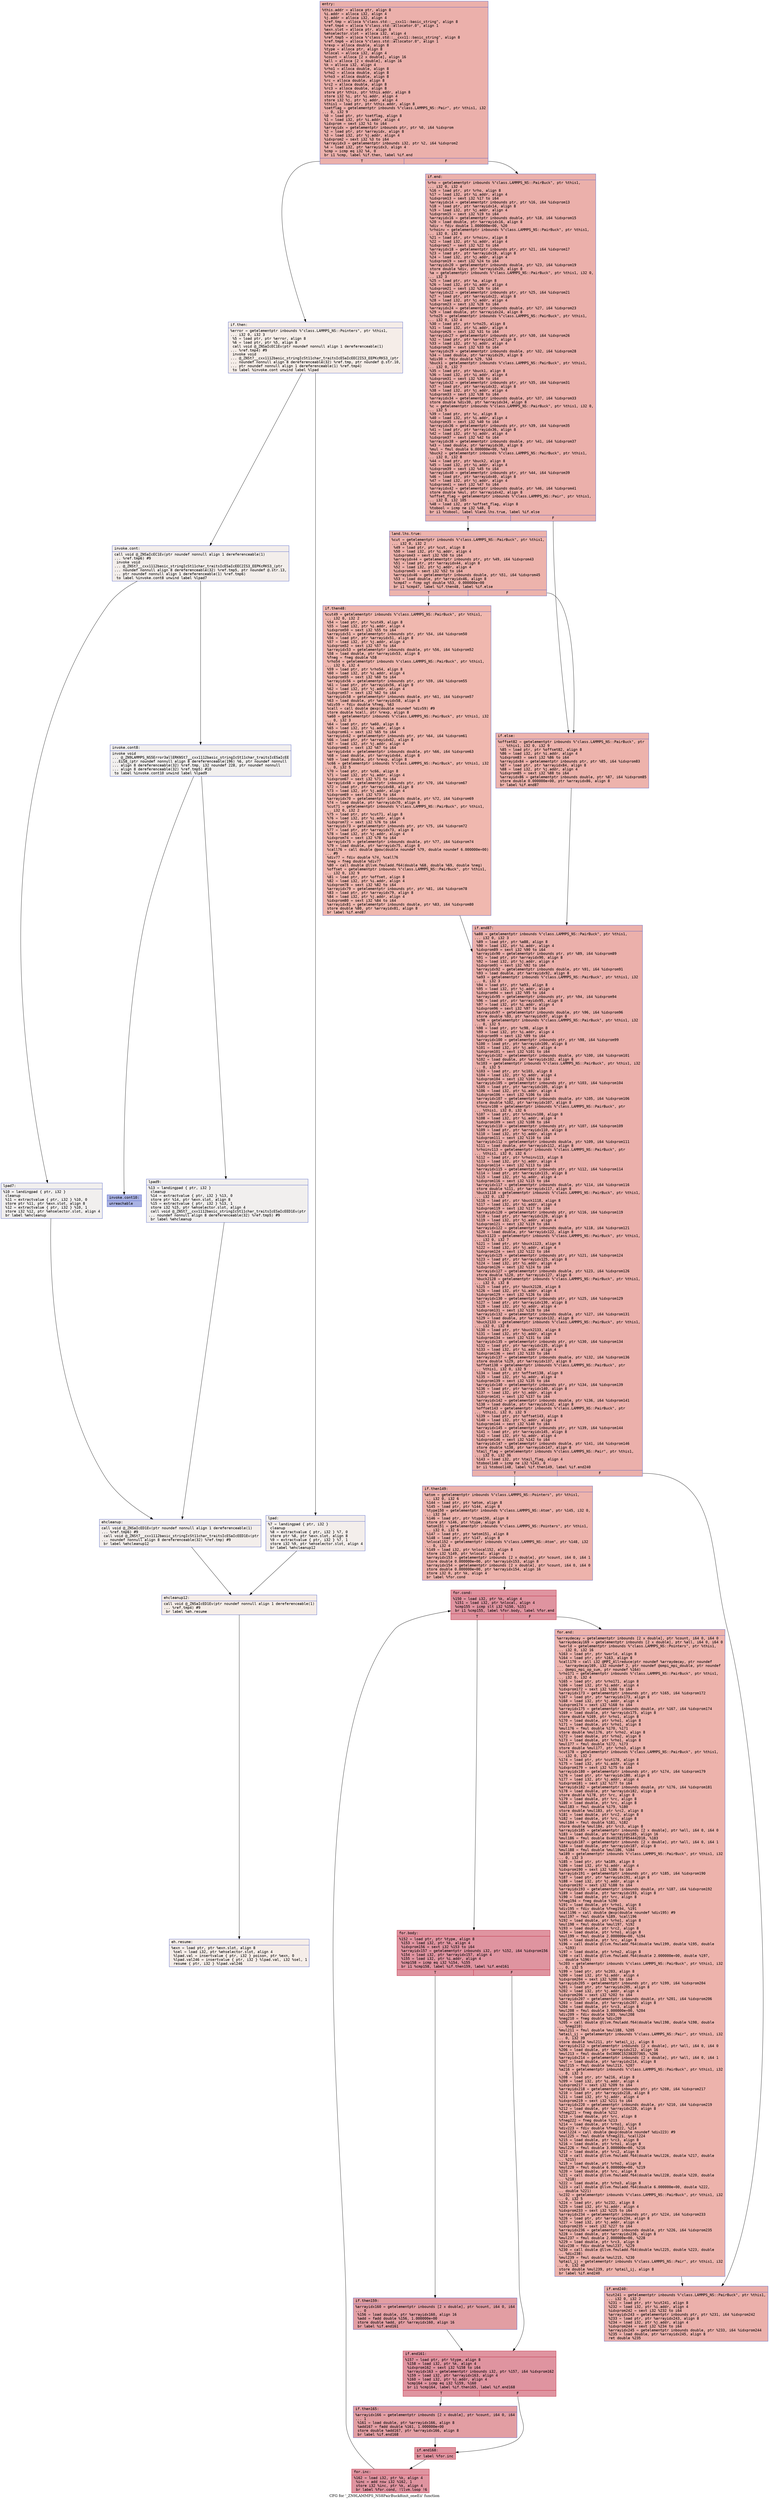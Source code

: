 digraph "CFG for '_ZN9LAMMPS_NS8PairBuck8init_oneEii' function" {
	label="CFG for '_ZN9LAMMPS_NS8PairBuck8init_oneEii' function";

	Node0x5564f360f2b0 [shape=record,color="#3d50c3ff", style=filled, fillcolor="#d24b4070" fontname="Courier",label="{entry:\l|  %this.addr = alloca ptr, align 8\l  %i.addr = alloca i32, align 4\l  %j.addr = alloca i32, align 4\l  %ref.tmp = alloca %\"class.std::__cxx11::basic_string\", align 8\l  %ref.tmp4 = alloca %\"class.std::allocator.0\", align 1\l  %exn.slot = alloca ptr, align 8\l  %ehselector.slot = alloca i32, align 4\l  %ref.tmp5 = alloca %\"class.std::__cxx11::basic_string\", align 8\l  %ref.tmp6 = alloca %\"class.std::allocator.0\", align 1\l  %rexp = alloca double, align 8\l  %type = alloca ptr, align 8\l  %nlocal = alloca i32, align 4\l  %count = alloca [2 x double], align 16\l  %all = alloca [2 x double], align 16\l  %k = alloca i32, align 4\l  %rho1 = alloca double, align 8\l  %rho2 = alloca double, align 8\l  %rho3 = alloca double, align 8\l  %rc = alloca double, align 8\l  %rc2 = alloca double, align 8\l  %rc3 = alloca double, align 8\l  store ptr %this, ptr %this.addr, align 8\l  store i32 %i, ptr %i.addr, align 4\l  store i32 %j, ptr %j.addr, align 4\l  %this1 = load ptr, ptr %this.addr, align 8\l  %setflag = getelementptr inbounds %\"class.LAMMPS_NS::Pair\", ptr %this1, i32\l... 0, i32 9\l  %0 = load ptr, ptr %setflag, align 8\l  %1 = load i32, ptr %i.addr, align 4\l  %idxprom = sext i32 %1 to i64\l  %arrayidx = getelementptr inbounds ptr, ptr %0, i64 %idxprom\l  %2 = load ptr, ptr %arrayidx, align 8\l  %3 = load i32, ptr %j.addr, align 4\l  %idxprom2 = sext i32 %3 to i64\l  %arrayidx3 = getelementptr inbounds i32, ptr %2, i64 %idxprom2\l  %4 = load i32, ptr %arrayidx3, align 4\l  %cmp = icmp eq i32 %4, 0\l  br i1 %cmp, label %if.then, label %if.end\l|{<s0>T|<s1>F}}"];
	Node0x5564f360f2b0:s0 -> Node0x5564f35ea040[tooltip="entry -> if.then\nProbability 0.00%" ];
	Node0x5564f360f2b0:s1 -> Node0x5564f35ea0b0[tooltip="entry -> if.end\nProbability 100.00%" ];
	Node0x5564f35ea040 [shape=record,color="#3d50c3ff", style=filled, fillcolor="#e8d6cc70" fontname="Courier",label="{if.then:\l|  %error = getelementptr inbounds %\"class.LAMMPS_NS::Pointers\", ptr %this1,\l... i32 0, i32 3\l  %5 = load ptr, ptr %error, align 8\l  %6 = load ptr, ptr %5, align 8\l  call void @_ZNSaIcEC1Ev(ptr noundef nonnull align 1 dereferenceable(1)\l... %ref.tmp4) #9\l  invoke void\l... @_ZNSt7__cxx1112basic_stringIcSt11char_traitsIcESaIcEEC2IS3_EEPKcRKS3_(ptr\l... noundef nonnull align 8 dereferenceable(32) %ref.tmp, ptr noundef @.str.10,\l... ptr noundef nonnull align 1 dereferenceable(1) %ref.tmp4)\l          to label %invoke.cont unwind label %lpad\l}"];
	Node0x5564f35ea040 -> Node0x5564f35ea530[tooltip="if.then -> invoke.cont\nProbability 50.00%" ];
	Node0x5564f35ea040 -> Node0x5564f35ea5b0[tooltip="if.then -> lpad\nProbability 50.00%" ];
	Node0x5564f35ea530 [shape=record,color="#3d50c3ff", style=filled, fillcolor="#e5d8d170" fontname="Courier",label="{invoke.cont:\l|  call void @_ZNSaIcEC1Ev(ptr noundef nonnull align 1 dereferenceable(1)\l... %ref.tmp6) #9\l  invoke void\l... @_ZNSt7__cxx1112basic_stringIcSt11char_traitsIcESaIcEEC2IS3_EEPKcRKS3_(ptr\l... noundef nonnull align 8 dereferenceable(32) %ref.tmp5, ptr noundef @.str.13,\l... ptr noundef nonnull align 1 dereferenceable(1) %ref.tmp6)\l          to label %invoke.cont8 unwind label %lpad7\l}"];
	Node0x5564f35ea530 -> Node0x5564f35ea8d0[tooltip="invoke.cont -> invoke.cont8\nProbability 50.00%" ];
	Node0x5564f35ea530 -> Node0x5564f35ea920[tooltip="invoke.cont -> lpad7\nProbability 50.00%" ];
	Node0x5564f35ea8d0 [shape=record,color="#3d50c3ff", style=filled, fillcolor="#e0dbd870" fontname="Courier",label="{invoke.cont8:\l|  invoke void\l... @_ZN9LAMMPS_NS5Error3allERKNSt7__cxx1112basic_stringIcSt11char_traitsIcESaIcEE\l...EiS8_(ptr noundef nonnull align 8 dereferenceable(196) %6, ptr noundef nonnull\l... align 8 dereferenceable(32) %ref.tmp, i32 noundef 228, ptr noundef nonnull\l... align 8 dereferenceable(32) %ref.tmp5) #10\l          to label %invoke.cont10 unwind label %lpad9\l}"];
	Node0x5564f35ea8d0 -> Node0x5564f35ea880[tooltip="invoke.cont8 -> invoke.cont10\nProbability 0.00%" ];
	Node0x5564f35ea8d0 -> Node0x5564f35eab80[tooltip="invoke.cont8 -> lpad9\nProbability 100.00%" ];
	Node0x5564f35ea880 [shape=record,color="#3d50c3ff", style=filled, fillcolor="#3d50c370" fontname="Courier",label="{invoke.cont10:\l|  unreachable\l}"];
	Node0x5564f35ea5b0 [shape=record,color="#3d50c3ff", style=filled, fillcolor="#e5d8d170" fontname="Courier",label="{lpad:\l|  %7 = landingpad \{ ptr, i32 \}\l          cleanup\l  %8 = extractvalue \{ ptr, i32 \} %7, 0\l  store ptr %8, ptr %exn.slot, align 8\l  %9 = extractvalue \{ ptr, i32 \} %7, 1\l  store i32 %9, ptr %ehselector.slot, align 4\l  br label %ehcleanup12\l}"];
	Node0x5564f35ea5b0 -> Node0x5564f36188e0[tooltip="lpad -> ehcleanup12\nProbability 100.00%" ];
	Node0x5564f35ea920 [shape=record,color="#3d50c3ff", style=filled, fillcolor="#e0dbd870" fontname="Courier",label="{lpad7:\l|  %10 = landingpad \{ ptr, i32 \}\l          cleanup\l  %11 = extractvalue \{ ptr, i32 \} %10, 0\l  store ptr %11, ptr %exn.slot, align 8\l  %12 = extractvalue \{ ptr, i32 \} %10, 1\l  store i32 %12, ptr %ehselector.slot, align 4\l  br label %ehcleanup\l}"];
	Node0x5564f35ea920 -> Node0x5564f3618c30[tooltip="lpad7 -> ehcleanup\nProbability 100.00%" ];
	Node0x5564f35eab80 [shape=record,color="#3d50c3ff", style=filled, fillcolor="#e0dbd870" fontname="Courier",label="{lpad9:\l|  %13 = landingpad \{ ptr, i32 \}\l          cleanup\l  %14 = extractvalue \{ ptr, i32 \} %13, 0\l  store ptr %14, ptr %exn.slot, align 8\l  %15 = extractvalue \{ ptr, i32 \} %13, 1\l  store i32 %15, ptr %ehselector.slot, align 4\l  call void @_ZNSt7__cxx1112basic_stringIcSt11char_traitsIcESaIcEED1Ev(ptr\l... noundef nonnull align 8 dereferenceable(32) %ref.tmp5) #9\l  br label %ehcleanup\l}"];
	Node0x5564f35eab80 -> Node0x5564f3618c30[tooltip="lpad9 -> ehcleanup\nProbability 100.00%" ];
	Node0x5564f3618c30 [shape=record,color="#3d50c3ff", style=filled, fillcolor="#e5d8d170" fontname="Courier",label="{ehcleanup:\l|  call void @_ZNSaIcED1Ev(ptr noundef nonnull align 1 dereferenceable(1)\l... %ref.tmp6) #9\l  call void @_ZNSt7__cxx1112basic_stringIcSt11char_traitsIcESaIcEED1Ev(ptr\l... noundef nonnull align 8 dereferenceable(32) %ref.tmp) #9\l  br label %ehcleanup12\l}"];
	Node0x5564f3618c30 -> Node0x5564f36188e0[tooltip="ehcleanup -> ehcleanup12\nProbability 100.00%" ];
	Node0x5564f36188e0 [shape=record,color="#3d50c3ff", style=filled, fillcolor="#e8d6cc70" fontname="Courier",label="{ehcleanup12:\l|  call void @_ZNSaIcED1Ev(ptr noundef nonnull align 1 dereferenceable(1)\l... %ref.tmp4) #9\l  br label %eh.resume\l}"];
	Node0x5564f36188e0 -> Node0x5564f36194e0[tooltip="ehcleanup12 -> eh.resume\nProbability 100.00%" ];
	Node0x5564f35ea0b0 [shape=record,color="#3d50c3ff", style=filled, fillcolor="#d24b4070" fontname="Courier",label="{if.end:\l|  %rho = getelementptr inbounds %\"class.LAMMPS_NS::PairBuck\", ptr %this1,\l... i32 0, i32 4\l  %16 = load ptr, ptr %rho, align 8\l  %17 = load i32, ptr %i.addr, align 4\l  %idxprom13 = sext i32 %17 to i64\l  %arrayidx14 = getelementptr inbounds ptr, ptr %16, i64 %idxprom13\l  %18 = load ptr, ptr %arrayidx14, align 8\l  %19 = load i32, ptr %j.addr, align 4\l  %idxprom15 = sext i32 %19 to i64\l  %arrayidx16 = getelementptr inbounds double, ptr %18, i64 %idxprom15\l  %20 = load double, ptr %arrayidx16, align 8\l  %div = fdiv double 1.000000e+00, %20\l  %rhoinv = getelementptr inbounds %\"class.LAMMPS_NS::PairBuck\", ptr %this1,\l... i32 0, i32 6\l  %21 = load ptr, ptr %rhoinv, align 8\l  %22 = load i32, ptr %i.addr, align 4\l  %idxprom17 = sext i32 %22 to i64\l  %arrayidx18 = getelementptr inbounds ptr, ptr %21, i64 %idxprom17\l  %23 = load ptr, ptr %arrayidx18, align 8\l  %24 = load i32, ptr %j.addr, align 4\l  %idxprom19 = sext i32 %24 to i64\l  %arrayidx20 = getelementptr inbounds double, ptr %23, i64 %idxprom19\l  store double %div, ptr %arrayidx20, align 8\l  %a = getelementptr inbounds %\"class.LAMMPS_NS::PairBuck\", ptr %this1, i32 0,\l... i32 3\l  %25 = load ptr, ptr %a, align 8\l  %26 = load i32, ptr %i.addr, align 4\l  %idxprom21 = sext i32 %26 to i64\l  %arrayidx22 = getelementptr inbounds ptr, ptr %25, i64 %idxprom21\l  %27 = load ptr, ptr %arrayidx22, align 8\l  %28 = load i32, ptr %j.addr, align 4\l  %idxprom23 = sext i32 %28 to i64\l  %arrayidx24 = getelementptr inbounds double, ptr %27, i64 %idxprom23\l  %29 = load double, ptr %arrayidx24, align 8\l  %rho25 = getelementptr inbounds %\"class.LAMMPS_NS::PairBuck\", ptr %this1,\l... i32 0, i32 4\l  %30 = load ptr, ptr %rho25, align 8\l  %31 = load i32, ptr %i.addr, align 4\l  %idxprom26 = sext i32 %31 to i64\l  %arrayidx27 = getelementptr inbounds ptr, ptr %30, i64 %idxprom26\l  %32 = load ptr, ptr %arrayidx27, align 8\l  %33 = load i32, ptr %j.addr, align 4\l  %idxprom28 = sext i32 %33 to i64\l  %arrayidx29 = getelementptr inbounds double, ptr %32, i64 %idxprom28\l  %34 = load double, ptr %arrayidx29, align 8\l  %div30 = fdiv double %29, %34\l  %buck1 = getelementptr inbounds %\"class.LAMMPS_NS::PairBuck\", ptr %this1,\l... i32 0, i32 7\l  %35 = load ptr, ptr %buck1, align 8\l  %36 = load i32, ptr %i.addr, align 4\l  %idxprom31 = sext i32 %36 to i64\l  %arrayidx32 = getelementptr inbounds ptr, ptr %35, i64 %idxprom31\l  %37 = load ptr, ptr %arrayidx32, align 8\l  %38 = load i32, ptr %j.addr, align 4\l  %idxprom33 = sext i32 %38 to i64\l  %arrayidx34 = getelementptr inbounds double, ptr %37, i64 %idxprom33\l  store double %div30, ptr %arrayidx34, align 8\l  %c = getelementptr inbounds %\"class.LAMMPS_NS::PairBuck\", ptr %this1, i32 0,\l... i32 5\l  %39 = load ptr, ptr %c, align 8\l  %40 = load i32, ptr %i.addr, align 4\l  %idxprom35 = sext i32 %40 to i64\l  %arrayidx36 = getelementptr inbounds ptr, ptr %39, i64 %idxprom35\l  %41 = load ptr, ptr %arrayidx36, align 8\l  %42 = load i32, ptr %j.addr, align 4\l  %idxprom37 = sext i32 %42 to i64\l  %arrayidx38 = getelementptr inbounds double, ptr %41, i64 %idxprom37\l  %43 = load double, ptr %arrayidx38, align 8\l  %mul = fmul double 6.000000e+00, %43\l  %buck2 = getelementptr inbounds %\"class.LAMMPS_NS::PairBuck\", ptr %this1,\l... i32 0, i32 8\l  %44 = load ptr, ptr %buck2, align 8\l  %45 = load i32, ptr %i.addr, align 4\l  %idxprom39 = sext i32 %45 to i64\l  %arrayidx40 = getelementptr inbounds ptr, ptr %44, i64 %idxprom39\l  %46 = load ptr, ptr %arrayidx40, align 8\l  %47 = load i32, ptr %j.addr, align 4\l  %idxprom41 = sext i32 %47 to i64\l  %arrayidx42 = getelementptr inbounds double, ptr %46, i64 %idxprom41\l  store double %mul, ptr %arrayidx42, align 8\l  %offset_flag = getelementptr inbounds %\"class.LAMMPS_NS::Pair\", ptr %this1,\l... i32 0, i32 105\l  %48 = load i32, ptr %offset_flag, align 8\l  %tobool = icmp ne i32 %48, 0\l  br i1 %tobool, label %land.lhs.true, label %if.else\l|{<s0>T|<s1>F}}"];
	Node0x5564f35ea0b0:s0 -> Node0x5564f361d160[tooltip="if.end -> land.lhs.true\nProbability 62.50%" ];
	Node0x5564f35ea0b0:s1 -> Node0x5564f361d1e0[tooltip="if.end -> if.else\nProbability 37.50%" ];
	Node0x5564f361d160 [shape=record,color="#3d50c3ff", style=filled, fillcolor="#d6524470" fontname="Courier",label="{land.lhs.true:\l|  %cut = getelementptr inbounds %\"class.LAMMPS_NS::PairBuck\", ptr %this1,\l... i32 0, i32 2\l  %49 = load ptr, ptr %cut, align 8\l  %50 = load i32, ptr %i.addr, align 4\l  %idxprom43 = sext i32 %50 to i64\l  %arrayidx44 = getelementptr inbounds ptr, ptr %49, i64 %idxprom43\l  %51 = load ptr, ptr %arrayidx44, align 8\l  %52 = load i32, ptr %j.addr, align 4\l  %idxprom45 = sext i32 %52 to i64\l  %arrayidx46 = getelementptr inbounds double, ptr %51, i64 %idxprom45\l  %53 = load double, ptr %arrayidx46, align 8\l  %cmp47 = fcmp ogt double %53, 0.000000e+00\l  br i1 %cmp47, label %if.then48, label %if.else\l|{<s0>T|<s1>F}}"];
	Node0x5564f361d160:s0 -> Node0x5564f361d9f0[tooltip="land.lhs.true -> if.then48\nProbability 50.00%" ];
	Node0x5564f361d160:s1 -> Node0x5564f361d1e0[tooltip="land.lhs.true -> if.else\nProbability 50.00%" ];
	Node0x5564f361d9f0 [shape=record,color="#3d50c3ff", style=filled, fillcolor="#dc5d4a70" fontname="Courier",label="{if.then48:\l|  %cut49 = getelementptr inbounds %\"class.LAMMPS_NS::PairBuck\", ptr %this1,\l... i32 0, i32 2\l  %54 = load ptr, ptr %cut49, align 8\l  %55 = load i32, ptr %i.addr, align 4\l  %idxprom50 = sext i32 %55 to i64\l  %arrayidx51 = getelementptr inbounds ptr, ptr %54, i64 %idxprom50\l  %56 = load ptr, ptr %arrayidx51, align 8\l  %57 = load i32, ptr %j.addr, align 4\l  %idxprom52 = sext i32 %57 to i64\l  %arrayidx53 = getelementptr inbounds double, ptr %56, i64 %idxprom52\l  %58 = load double, ptr %arrayidx53, align 8\l  %fneg = fneg double %58\l  %rho54 = getelementptr inbounds %\"class.LAMMPS_NS::PairBuck\", ptr %this1,\l... i32 0, i32 4\l  %59 = load ptr, ptr %rho54, align 8\l  %60 = load i32, ptr %i.addr, align 4\l  %idxprom55 = sext i32 %60 to i64\l  %arrayidx56 = getelementptr inbounds ptr, ptr %59, i64 %idxprom55\l  %61 = load ptr, ptr %arrayidx56, align 8\l  %62 = load i32, ptr %j.addr, align 4\l  %idxprom57 = sext i32 %62 to i64\l  %arrayidx58 = getelementptr inbounds double, ptr %61, i64 %idxprom57\l  %63 = load double, ptr %arrayidx58, align 8\l  %div59 = fdiv double %fneg, %63\l  %call = call double @exp(double noundef %div59) #9\l  store double %call, ptr %rexp, align 8\l  %a60 = getelementptr inbounds %\"class.LAMMPS_NS::PairBuck\", ptr %this1, i32\l... 0, i32 3\l  %64 = load ptr, ptr %a60, align 8\l  %65 = load i32, ptr %i.addr, align 4\l  %idxprom61 = sext i32 %65 to i64\l  %arrayidx62 = getelementptr inbounds ptr, ptr %64, i64 %idxprom61\l  %66 = load ptr, ptr %arrayidx62, align 8\l  %67 = load i32, ptr %j.addr, align 4\l  %idxprom63 = sext i32 %67 to i64\l  %arrayidx64 = getelementptr inbounds double, ptr %66, i64 %idxprom63\l  %68 = load double, ptr %arrayidx64, align 8\l  %69 = load double, ptr %rexp, align 8\l  %c66 = getelementptr inbounds %\"class.LAMMPS_NS::PairBuck\", ptr %this1, i32\l... 0, i32 5\l  %70 = load ptr, ptr %c66, align 8\l  %71 = load i32, ptr %i.addr, align 4\l  %idxprom67 = sext i32 %71 to i64\l  %arrayidx68 = getelementptr inbounds ptr, ptr %70, i64 %idxprom67\l  %72 = load ptr, ptr %arrayidx68, align 8\l  %73 = load i32, ptr %j.addr, align 4\l  %idxprom69 = sext i32 %73 to i64\l  %arrayidx70 = getelementptr inbounds double, ptr %72, i64 %idxprom69\l  %74 = load double, ptr %arrayidx70, align 8\l  %cut71 = getelementptr inbounds %\"class.LAMMPS_NS::PairBuck\", ptr %this1,\l... i32 0, i32 2\l  %75 = load ptr, ptr %cut71, align 8\l  %76 = load i32, ptr %i.addr, align 4\l  %idxprom72 = sext i32 %76 to i64\l  %arrayidx73 = getelementptr inbounds ptr, ptr %75, i64 %idxprom72\l  %77 = load ptr, ptr %arrayidx73, align 8\l  %78 = load i32, ptr %j.addr, align 4\l  %idxprom74 = sext i32 %78 to i64\l  %arrayidx75 = getelementptr inbounds double, ptr %77, i64 %idxprom74\l  %79 = load double, ptr %arrayidx75, align 8\l  %call76 = call double @pow(double noundef %79, double noundef 6.000000e+00)\l... #9\l  %div77 = fdiv double %74, %call76\l  %neg = fneg double %div77\l  %80 = call double @llvm.fmuladd.f64(double %68, double %69, double %neg)\l  %offset = getelementptr inbounds %\"class.LAMMPS_NS::PairBuck\", ptr %this1,\l... i32 0, i32 9\l  %81 = load ptr, ptr %offset, align 8\l  %82 = load i32, ptr %i.addr, align 4\l  %idxprom78 = sext i32 %82 to i64\l  %arrayidx79 = getelementptr inbounds ptr, ptr %81, i64 %idxprom78\l  %83 = load ptr, ptr %arrayidx79, align 8\l  %84 = load i32, ptr %j.addr, align 4\l  %idxprom80 = sext i32 %84 to i64\l  %arrayidx81 = getelementptr inbounds double, ptr %83, i64 %idxprom80\l  store double %80, ptr %arrayidx81, align 8\l  br label %if.end87\l}"];
	Node0x5564f361d9f0 -> Node0x5564f3620dd0[tooltip="if.then48 -> if.end87\nProbability 100.00%" ];
	Node0x5564f361d1e0 [shape=record,color="#3d50c3ff", style=filled, fillcolor="#d6524470" fontname="Courier",label="{if.else:\l|  %offset82 = getelementptr inbounds %\"class.LAMMPS_NS::PairBuck\", ptr\l... %this1, i32 0, i32 9\l  %85 = load ptr, ptr %offset82, align 8\l  %86 = load i32, ptr %i.addr, align 4\l  %idxprom83 = sext i32 %86 to i64\l  %arrayidx84 = getelementptr inbounds ptr, ptr %85, i64 %idxprom83\l  %87 = load ptr, ptr %arrayidx84, align 8\l  %88 = load i32, ptr %j.addr, align 4\l  %idxprom85 = sext i32 %88 to i64\l  %arrayidx86 = getelementptr inbounds double, ptr %87, i64 %idxprom85\l  store double 0.000000e+00, ptr %arrayidx86, align 8\l  br label %if.end87\l}"];
	Node0x5564f361d1e0 -> Node0x5564f3620dd0[tooltip="if.else -> if.end87\nProbability 100.00%" ];
	Node0x5564f3620dd0 [shape=record,color="#3d50c3ff", style=filled, fillcolor="#d24b4070" fontname="Courier",label="{if.end87:\l|  %a88 = getelementptr inbounds %\"class.LAMMPS_NS::PairBuck\", ptr %this1,\l... i32 0, i32 3\l  %89 = load ptr, ptr %a88, align 8\l  %90 = load i32, ptr %i.addr, align 4\l  %idxprom89 = sext i32 %90 to i64\l  %arrayidx90 = getelementptr inbounds ptr, ptr %89, i64 %idxprom89\l  %91 = load ptr, ptr %arrayidx90, align 8\l  %92 = load i32, ptr %j.addr, align 4\l  %idxprom91 = sext i32 %92 to i64\l  %arrayidx92 = getelementptr inbounds double, ptr %91, i64 %idxprom91\l  %93 = load double, ptr %arrayidx92, align 8\l  %a93 = getelementptr inbounds %\"class.LAMMPS_NS::PairBuck\", ptr %this1, i32\l... 0, i32 3\l  %94 = load ptr, ptr %a93, align 8\l  %95 = load i32, ptr %j.addr, align 4\l  %idxprom94 = sext i32 %95 to i64\l  %arrayidx95 = getelementptr inbounds ptr, ptr %94, i64 %idxprom94\l  %96 = load ptr, ptr %arrayidx95, align 8\l  %97 = load i32, ptr %i.addr, align 4\l  %idxprom96 = sext i32 %97 to i64\l  %arrayidx97 = getelementptr inbounds double, ptr %96, i64 %idxprom96\l  store double %93, ptr %arrayidx97, align 8\l  %c98 = getelementptr inbounds %\"class.LAMMPS_NS::PairBuck\", ptr %this1, i32\l... 0, i32 5\l  %98 = load ptr, ptr %c98, align 8\l  %99 = load i32, ptr %i.addr, align 4\l  %idxprom99 = sext i32 %99 to i64\l  %arrayidx100 = getelementptr inbounds ptr, ptr %98, i64 %idxprom99\l  %100 = load ptr, ptr %arrayidx100, align 8\l  %101 = load i32, ptr %j.addr, align 4\l  %idxprom101 = sext i32 %101 to i64\l  %arrayidx102 = getelementptr inbounds double, ptr %100, i64 %idxprom101\l  %102 = load double, ptr %arrayidx102, align 8\l  %c103 = getelementptr inbounds %\"class.LAMMPS_NS::PairBuck\", ptr %this1, i32\l... 0, i32 5\l  %103 = load ptr, ptr %c103, align 8\l  %104 = load i32, ptr %j.addr, align 4\l  %idxprom104 = sext i32 %104 to i64\l  %arrayidx105 = getelementptr inbounds ptr, ptr %103, i64 %idxprom104\l  %105 = load ptr, ptr %arrayidx105, align 8\l  %106 = load i32, ptr %i.addr, align 4\l  %idxprom106 = sext i32 %106 to i64\l  %arrayidx107 = getelementptr inbounds double, ptr %105, i64 %idxprom106\l  store double %102, ptr %arrayidx107, align 8\l  %rhoinv108 = getelementptr inbounds %\"class.LAMMPS_NS::PairBuck\", ptr\l... %this1, i32 0, i32 6\l  %107 = load ptr, ptr %rhoinv108, align 8\l  %108 = load i32, ptr %i.addr, align 4\l  %idxprom109 = sext i32 %108 to i64\l  %arrayidx110 = getelementptr inbounds ptr, ptr %107, i64 %idxprom109\l  %109 = load ptr, ptr %arrayidx110, align 8\l  %110 = load i32, ptr %j.addr, align 4\l  %idxprom111 = sext i32 %110 to i64\l  %arrayidx112 = getelementptr inbounds double, ptr %109, i64 %idxprom111\l  %111 = load double, ptr %arrayidx112, align 8\l  %rhoinv113 = getelementptr inbounds %\"class.LAMMPS_NS::PairBuck\", ptr\l... %this1, i32 0, i32 6\l  %112 = load ptr, ptr %rhoinv113, align 8\l  %113 = load i32, ptr %j.addr, align 4\l  %idxprom114 = sext i32 %113 to i64\l  %arrayidx115 = getelementptr inbounds ptr, ptr %112, i64 %idxprom114\l  %114 = load ptr, ptr %arrayidx115, align 8\l  %115 = load i32, ptr %i.addr, align 4\l  %idxprom116 = sext i32 %115 to i64\l  %arrayidx117 = getelementptr inbounds double, ptr %114, i64 %idxprom116\l  store double %111, ptr %arrayidx117, align 8\l  %buck1118 = getelementptr inbounds %\"class.LAMMPS_NS::PairBuck\", ptr %this1,\l... i32 0, i32 7\l  %116 = load ptr, ptr %buck1118, align 8\l  %117 = load i32, ptr %i.addr, align 4\l  %idxprom119 = sext i32 %117 to i64\l  %arrayidx120 = getelementptr inbounds ptr, ptr %116, i64 %idxprom119\l  %118 = load ptr, ptr %arrayidx120, align 8\l  %119 = load i32, ptr %j.addr, align 4\l  %idxprom121 = sext i32 %119 to i64\l  %arrayidx122 = getelementptr inbounds double, ptr %118, i64 %idxprom121\l  %120 = load double, ptr %arrayidx122, align 8\l  %buck1123 = getelementptr inbounds %\"class.LAMMPS_NS::PairBuck\", ptr %this1,\l... i32 0, i32 7\l  %121 = load ptr, ptr %buck1123, align 8\l  %122 = load i32, ptr %j.addr, align 4\l  %idxprom124 = sext i32 %122 to i64\l  %arrayidx125 = getelementptr inbounds ptr, ptr %121, i64 %idxprom124\l  %123 = load ptr, ptr %arrayidx125, align 8\l  %124 = load i32, ptr %i.addr, align 4\l  %idxprom126 = sext i32 %124 to i64\l  %arrayidx127 = getelementptr inbounds double, ptr %123, i64 %idxprom126\l  store double %120, ptr %arrayidx127, align 8\l  %buck2128 = getelementptr inbounds %\"class.LAMMPS_NS::PairBuck\", ptr %this1,\l... i32 0, i32 8\l  %125 = load ptr, ptr %buck2128, align 8\l  %126 = load i32, ptr %i.addr, align 4\l  %idxprom129 = sext i32 %126 to i64\l  %arrayidx130 = getelementptr inbounds ptr, ptr %125, i64 %idxprom129\l  %127 = load ptr, ptr %arrayidx130, align 8\l  %128 = load i32, ptr %j.addr, align 4\l  %idxprom131 = sext i32 %128 to i64\l  %arrayidx132 = getelementptr inbounds double, ptr %127, i64 %idxprom131\l  %129 = load double, ptr %arrayidx132, align 8\l  %buck2133 = getelementptr inbounds %\"class.LAMMPS_NS::PairBuck\", ptr %this1,\l... i32 0, i32 8\l  %130 = load ptr, ptr %buck2133, align 8\l  %131 = load i32, ptr %j.addr, align 4\l  %idxprom134 = sext i32 %131 to i64\l  %arrayidx135 = getelementptr inbounds ptr, ptr %130, i64 %idxprom134\l  %132 = load ptr, ptr %arrayidx135, align 8\l  %133 = load i32, ptr %i.addr, align 4\l  %idxprom136 = sext i32 %133 to i64\l  %arrayidx137 = getelementptr inbounds double, ptr %132, i64 %idxprom136\l  store double %129, ptr %arrayidx137, align 8\l  %offset138 = getelementptr inbounds %\"class.LAMMPS_NS::PairBuck\", ptr\l... %this1, i32 0, i32 9\l  %134 = load ptr, ptr %offset138, align 8\l  %135 = load i32, ptr %i.addr, align 4\l  %idxprom139 = sext i32 %135 to i64\l  %arrayidx140 = getelementptr inbounds ptr, ptr %134, i64 %idxprom139\l  %136 = load ptr, ptr %arrayidx140, align 8\l  %137 = load i32, ptr %j.addr, align 4\l  %idxprom141 = sext i32 %137 to i64\l  %arrayidx142 = getelementptr inbounds double, ptr %136, i64 %idxprom141\l  %138 = load double, ptr %arrayidx142, align 8\l  %offset143 = getelementptr inbounds %\"class.LAMMPS_NS::PairBuck\", ptr\l... %this1, i32 0, i32 9\l  %139 = load ptr, ptr %offset143, align 8\l  %140 = load i32, ptr %j.addr, align 4\l  %idxprom144 = sext i32 %140 to i64\l  %arrayidx145 = getelementptr inbounds ptr, ptr %139, i64 %idxprom144\l  %141 = load ptr, ptr %arrayidx145, align 8\l  %142 = load i32, ptr %i.addr, align 4\l  %idxprom146 = sext i32 %142 to i64\l  %arrayidx147 = getelementptr inbounds double, ptr %141, i64 %idxprom146\l  store double %138, ptr %arrayidx147, align 8\l  %tail_flag = getelementptr inbounds %\"class.LAMMPS_NS::Pair\", ptr %this1,\l... i32 0, i32 36\l  %143 = load i32, ptr %tail_flag, align 4\l  %tobool148 = icmp ne i32 %143, 0\l  br i1 %tobool148, label %if.then149, label %if.end240\l|{<s0>T|<s1>F}}"];
	Node0x5564f3620dd0:s0 -> Node0x5564f35bf510[tooltip="if.end87 -> if.then149\nProbability 62.50%" ];
	Node0x5564f3620dd0:s1 -> Node0x5564f35bf590[tooltip="if.end87 -> if.end240\nProbability 37.50%" ];
	Node0x5564f35bf510 [shape=record,color="#3d50c3ff", style=filled, fillcolor="#d6524470" fontname="Courier",label="{if.then149:\l|  %atom = getelementptr inbounds %\"class.LAMMPS_NS::Pointers\", ptr %this1,\l... i32 0, i32 6\l  %144 = load ptr, ptr %atom, align 8\l  %145 = load ptr, ptr %144, align 8\l  %type150 = getelementptr inbounds %\"class.LAMMPS_NS::Atom\", ptr %145, i32 0,\l... i32 34\l  %146 = load ptr, ptr %type150, align 8\l  store ptr %146, ptr %type, align 8\l  %atom151 = getelementptr inbounds %\"class.LAMMPS_NS::Pointers\", ptr %this1,\l... i32 0, i32 6\l  %147 = load ptr, ptr %atom151, align 8\l  %148 = load ptr, ptr %147, align 8\l  %nlocal152 = getelementptr inbounds %\"class.LAMMPS_NS::Atom\", ptr %148, i32\l... 0, i32 4\l  %149 = load i32, ptr %nlocal152, align 8\l  store i32 %149, ptr %nlocal, align 4\l  %arrayidx153 = getelementptr inbounds [2 x double], ptr %count, i64 0, i64 1\l  store double 0.000000e+00, ptr %arrayidx153, align 8\l  %arrayidx154 = getelementptr inbounds [2 x double], ptr %count, i64 0, i64 0\l  store double 0.000000e+00, ptr %arrayidx154, align 16\l  store i32 0, ptr %k, align 4\l  br label %for.cond\l}"];
	Node0x5564f35bf510 -> Node0x5564f3628b90[tooltip="if.then149 -> for.cond\nProbability 100.00%" ];
	Node0x5564f3628b90 [shape=record,color="#b70d28ff", style=filled, fillcolor="#b70d2870" fontname="Courier",label="{for.cond:\l|  %150 = load i32, ptr %k, align 4\l  %151 = load i32, ptr %nlocal, align 4\l  %cmp155 = icmp slt i32 %150, %151\l  br i1 %cmp155, label %for.body, label %for.end\l|{<s0>T|<s1>F}}"];
	Node0x5564f3628b90:s0 -> Node0x5564f3628e10[tooltip="for.cond -> for.body\nProbability 96.88%" ];
	Node0x5564f3628b90:s1 -> Node0x5564f3628e90[tooltip="for.cond -> for.end\nProbability 3.12%" ];
	Node0x5564f3628e10 [shape=record,color="#b70d28ff", style=filled, fillcolor="#b70d2870" fontname="Courier",label="{for.body:\l|  %152 = load ptr, ptr %type, align 8\l  %153 = load i32, ptr %k, align 4\l  %idxprom156 = sext i32 %153 to i64\l  %arrayidx157 = getelementptr inbounds i32, ptr %152, i64 %idxprom156\l  %154 = load i32, ptr %arrayidx157, align 4\l  %155 = load i32, ptr %i.addr, align 4\l  %cmp158 = icmp eq i32 %154, %155\l  br i1 %cmp158, label %if.then159, label %if.end161\l|{<s0>T|<s1>F}}"];
	Node0x5564f3628e10:s0 -> Node0x5564f3629430[tooltip="for.body -> if.then159\nProbability 50.00%" ];
	Node0x5564f3628e10:s1 -> Node0x5564f36294b0[tooltip="for.body -> if.end161\nProbability 50.00%" ];
	Node0x5564f3629430 [shape=record,color="#3d50c3ff", style=filled, fillcolor="#be242e70" fontname="Courier",label="{if.then159:\l|  %arrayidx160 = getelementptr inbounds [2 x double], ptr %count, i64 0, i64\l... 0\l  %156 = load double, ptr %arrayidx160, align 16\l  %add = fadd double %156, 1.000000e+00\l  store double %add, ptr %arrayidx160, align 16\l  br label %if.end161\l}"];
	Node0x5564f3629430 -> Node0x5564f36294b0[tooltip="if.then159 -> if.end161\nProbability 100.00%" ];
	Node0x5564f36294b0 [shape=record,color="#b70d28ff", style=filled, fillcolor="#b70d2870" fontname="Courier",label="{if.end161:\l|  %157 = load ptr, ptr %type, align 8\l  %158 = load i32, ptr %k, align 4\l  %idxprom162 = sext i32 %158 to i64\l  %arrayidx163 = getelementptr inbounds i32, ptr %157, i64 %idxprom162\l  %159 = load i32, ptr %arrayidx163, align 4\l  %160 = load i32, ptr %j.addr, align 4\l  %cmp164 = icmp eq i32 %159, %160\l  br i1 %cmp164, label %if.then165, label %if.end168\l|{<s0>T|<s1>F}}"];
	Node0x5564f36294b0:s0 -> Node0x5564f3629d90[tooltip="if.end161 -> if.then165\nProbability 50.00%" ];
	Node0x5564f36294b0:s1 -> Node0x5564f3629e10[tooltip="if.end161 -> if.end168\nProbability 50.00%" ];
	Node0x5564f3629d90 [shape=record,color="#3d50c3ff", style=filled, fillcolor="#be242e70" fontname="Courier",label="{if.then165:\l|  %arrayidx166 = getelementptr inbounds [2 x double], ptr %count, i64 0, i64\l... 1\l  %161 = load double, ptr %arrayidx166, align 8\l  %add167 = fadd double %161, 1.000000e+00\l  store double %add167, ptr %arrayidx166, align 8\l  br label %if.end168\l}"];
	Node0x5564f3629d90 -> Node0x5564f3629e10[tooltip="if.then165 -> if.end168\nProbability 100.00%" ];
	Node0x5564f3629e10 [shape=record,color="#b70d28ff", style=filled, fillcolor="#b70d2870" fontname="Courier",label="{if.end168:\l|  br label %for.inc\l}"];
	Node0x5564f3629e10 -> Node0x5564f362a270[tooltip="if.end168 -> for.inc\nProbability 100.00%" ];
	Node0x5564f362a270 [shape=record,color="#b70d28ff", style=filled, fillcolor="#b70d2870" fontname="Courier",label="{for.inc:\l|  %162 = load i32, ptr %k, align 4\l  %inc = add nsw i32 %162, 1\l  store i32 %inc, ptr %k, align 4\l  br label %for.cond, !llvm.loop !6\l}"];
	Node0x5564f362a270 -> Node0x5564f3628b90[tooltip="for.inc -> for.cond\nProbability 100.00%" ];
	Node0x5564f3628e90 [shape=record,color="#3d50c3ff", style=filled, fillcolor="#d6524470" fontname="Courier",label="{for.end:\l|  %arraydecay = getelementptr inbounds [2 x double], ptr %count, i64 0, i64 0\l  %arraydecay169 = getelementptr inbounds [2 x double], ptr %all, i64 0, i64 0\l  %world = getelementptr inbounds %\"class.LAMMPS_NS::Pointers\", ptr %this1,\l... i32 0, i32 16\l  %163 = load ptr, ptr %world, align 8\l  %164 = load ptr, ptr %163, align 8\l  %call170 = call i32 @MPI_Allreduce(ptr noundef %arraydecay, ptr noundef\l... %arraydecay169, i32 noundef 2, ptr noundef @ompi_mpi_double, ptr noundef\l... @ompi_mpi_op_sum, ptr noundef %164)\l  %rho171 = getelementptr inbounds %\"class.LAMMPS_NS::PairBuck\", ptr %this1,\l... i32 0, i32 4\l  %165 = load ptr, ptr %rho171, align 8\l  %166 = load i32, ptr %i.addr, align 4\l  %idxprom172 = sext i32 %166 to i64\l  %arrayidx173 = getelementptr inbounds ptr, ptr %165, i64 %idxprom172\l  %167 = load ptr, ptr %arrayidx173, align 8\l  %168 = load i32, ptr %j.addr, align 4\l  %idxprom174 = sext i32 %168 to i64\l  %arrayidx175 = getelementptr inbounds double, ptr %167, i64 %idxprom174\l  %169 = load double, ptr %arrayidx175, align 8\l  store double %169, ptr %rho1, align 8\l  %170 = load double, ptr %rho1, align 8\l  %171 = load double, ptr %rho1, align 8\l  %mul176 = fmul double %170, %171\l  store double %mul176, ptr %rho2, align 8\l  %172 = load double, ptr %rho2, align 8\l  %173 = load double, ptr %rho1, align 8\l  %mul177 = fmul double %172, %173\l  store double %mul177, ptr %rho3, align 8\l  %cut178 = getelementptr inbounds %\"class.LAMMPS_NS::PairBuck\", ptr %this1,\l... i32 0, i32 2\l  %174 = load ptr, ptr %cut178, align 8\l  %175 = load i32, ptr %i.addr, align 4\l  %idxprom179 = sext i32 %175 to i64\l  %arrayidx180 = getelementptr inbounds ptr, ptr %174, i64 %idxprom179\l  %176 = load ptr, ptr %arrayidx180, align 8\l  %177 = load i32, ptr %j.addr, align 4\l  %idxprom181 = sext i32 %177 to i64\l  %arrayidx182 = getelementptr inbounds double, ptr %176, i64 %idxprom181\l  %178 = load double, ptr %arrayidx182, align 8\l  store double %178, ptr %rc, align 8\l  %179 = load double, ptr %rc, align 8\l  %180 = load double, ptr %rc, align 8\l  %mul183 = fmul double %179, %180\l  store double %mul183, ptr %rc2, align 8\l  %181 = load double, ptr %rc2, align 8\l  %182 = load double, ptr %rc, align 8\l  %mul184 = fmul double %181, %182\l  store double %mul184, ptr %rc3, align 8\l  %arrayidx185 = getelementptr inbounds [2 x double], ptr %all, i64 0, i64 0\l  %183 = load double, ptr %arrayidx185, align 16\l  %mul186 = fmul double 0x401921FB54442D18, %183\l  %arrayidx187 = getelementptr inbounds [2 x double], ptr %all, i64 0, i64 1\l  %184 = load double, ptr %arrayidx187, align 8\l  %mul188 = fmul double %mul186, %184\l  %a189 = getelementptr inbounds %\"class.LAMMPS_NS::PairBuck\", ptr %this1, i32\l... 0, i32 3\l  %185 = load ptr, ptr %a189, align 8\l  %186 = load i32, ptr %i.addr, align 4\l  %idxprom190 = sext i32 %186 to i64\l  %arrayidx191 = getelementptr inbounds ptr, ptr %185, i64 %idxprom190\l  %187 = load ptr, ptr %arrayidx191, align 8\l  %188 = load i32, ptr %j.addr, align 4\l  %idxprom192 = sext i32 %188 to i64\l  %arrayidx193 = getelementptr inbounds double, ptr %187, i64 %idxprom192\l  %189 = load double, ptr %arrayidx193, align 8\l  %190 = load double, ptr %rc, align 8\l  %fneg194 = fneg double %190\l  %191 = load double, ptr %rho1, align 8\l  %div195 = fdiv double %fneg194, %191\l  %call196 = call double @exp(double noundef %div195) #9\l  %mul197 = fmul double %189, %call196\l  %192 = load double, ptr %rho1, align 8\l  %mul198 = fmul double %mul197, %192\l  %193 = load double, ptr %rc2, align 8\l  %194 = load double, ptr %rho1, align 8\l  %mul199 = fmul double 2.000000e+00, %194\l  %195 = load double, ptr %rc, align 8\l  %196 = call double @llvm.fmuladd.f64(double %mul199, double %195, double\l... %193)\l  %197 = load double, ptr %rho2, align 8\l  %198 = call double @llvm.fmuladd.f64(double 2.000000e+00, double %197,\l... double %196)\l  %c203 = getelementptr inbounds %\"class.LAMMPS_NS::PairBuck\", ptr %this1, i32\l... 0, i32 5\l  %199 = load ptr, ptr %c203, align 8\l  %200 = load i32, ptr %i.addr, align 4\l  %idxprom204 = sext i32 %200 to i64\l  %arrayidx205 = getelementptr inbounds ptr, ptr %199, i64 %idxprom204\l  %201 = load ptr, ptr %arrayidx205, align 8\l  %202 = load i32, ptr %j.addr, align 4\l  %idxprom206 = sext i32 %202 to i64\l  %arrayidx207 = getelementptr inbounds double, ptr %201, i64 %idxprom206\l  %203 = load double, ptr %arrayidx207, align 8\l  %204 = load double, ptr %rc3, align 8\l  %mul208 = fmul double 3.000000e+00, %204\l  %div209 = fdiv double %203, %mul208\l  %neg210 = fneg double %div209\l  %205 = call double @llvm.fmuladd.f64(double %mul198, double %198, double\l... %neg210)\l  %mul211 = fmul double %mul188, %205\l  %etail_ij = getelementptr inbounds %\"class.LAMMPS_NS::Pair\", ptr %this1, i32\l... 0, i32 39\l  store double %mul211, ptr %etail_ij, align 8\l  %arrayidx212 = getelementptr inbounds [2 x double], ptr %all, i64 0, i64 0\l  %206 = load double, ptr %arrayidx212, align 16\l  %mul213 = fmul double 0xC000C152382D7365, %206\l  %arrayidx214 = getelementptr inbounds [2 x double], ptr %all, i64 0, i64 1\l  %207 = load double, ptr %arrayidx214, align 8\l  %mul215 = fmul double %mul213, %207\l  %a216 = getelementptr inbounds %\"class.LAMMPS_NS::PairBuck\", ptr %this1, i32\l... 0, i32 3\l  %208 = load ptr, ptr %a216, align 8\l  %209 = load i32, ptr %i.addr, align 4\l  %idxprom217 = sext i32 %209 to i64\l  %arrayidx218 = getelementptr inbounds ptr, ptr %208, i64 %idxprom217\l  %210 = load ptr, ptr %arrayidx218, align 8\l  %211 = load i32, ptr %j.addr, align 4\l  %idxprom219 = sext i32 %211 to i64\l  %arrayidx220 = getelementptr inbounds double, ptr %210, i64 %idxprom219\l  %212 = load double, ptr %arrayidx220, align 8\l  %fneg221 = fneg double %212\l  %213 = load double, ptr %rc, align 8\l  %fneg222 = fneg double %213\l  %214 = load double, ptr %rho1, align 8\l  %div223 = fdiv double %fneg222, %214\l  %call224 = call double @exp(double noundef %div223) #9\l  %mul225 = fmul double %fneg221, %call224\l  %215 = load double, ptr %rc3, align 8\l  %216 = load double, ptr %rho1, align 8\l  %mul226 = fmul double 3.000000e+00, %216\l  %217 = load double, ptr %rc2, align 8\l  %218 = call double @llvm.fmuladd.f64(double %mul226, double %217, double\l... %215)\l  %219 = load double, ptr %rho2, align 8\l  %mul228 = fmul double 6.000000e+00, %219\l  %220 = load double, ptr %rc, align 8\l  %221 = call double @llvm.fmuladd.f64(double %mul228, double %220, double\l... %218)\l  %222 = load double, ptr %rho3, align 8\l  %223 = call double @llvm.fmuladd.f64(double 6.000000e+00, double %222,\l... double %221)\l  %c232 = getelementptr inbounds %\"class.LAMMPS_NS::PairBuck\", ptr %this1, i32\l... 0, i32 5\l  %224 = load ptr, ptr %c232, align 8\l  %225 = load i32, ptr %i.addr, align 4\l  %idxprom233 = sext i32 %225 to i64\l  %arrayidx234 = getelementptr inbounds ptr, ptr %224, i64 %idxprom233\l  %226 = load ptr, ptr %arrayidx234, align 8\l  %227 = load i32, ptr %j.addr, align 4\l  %idxprom235 = sext i32 %227 to i64\l  %arrayidx236 = getelementptr inbounds double, ptr %226, i64 %idxprom235\l  %228 = load double, ptr %arrayidx236, align 8\l  %mul237 = fmul double 2.000000e+00, %228\l  %229 = load double, ptr %rc3, align 8\l  %div238 = fdiv double %mul237, %229\l  %230 = call double @llvm.fmuladd.f64(double %mul225, double %223, double\l... %div238)\l  %mul239 = fmul double %mul215, %230\l  %ptail_ij = getelementptr inbounds %\"class.LAMMPS_NS::Pair\", ptr %this1, i32\l... 0, i32 40\l  store double %mul239, ptr %ptail_ij, align 8\l  br label %if.end240\l}"];
	Node0x5564f3628e90 -> Node0x5564f35bf590[tooltip="for.end -> if.end240\nProbability 100.00%" ];
	Node0x5564f35bf590 [shape=record,color="#3d50c3ff", style=filled, fillcolor="#d24b4070" fontname="Courier",label="{if.end240:\l|  %cut241 = getelementptr inbounds %\"class.LAMMPS_NS::PairBuck\", ptr %this1,\l... i32 0, i32 2\l  %231 = load ptr, ptr %cut241, align 8\l  %232 = load i32, ptr %i.addr, align 4\l  %idxprom242 = sext i32 %232 to i64\l  %arrayidx243 = getelementptr inbounds ptr, ptr %231, i64 %idxprom242\l  %233 = load ptr, ptr %arrayidx243, align 8\l  %234 = load i32, ptr %j.addr, align 4\l  %idxprom244 = sext i32 %234 to i64\l  %arrayidx245 = getelementptr inbounds double, ptr %233, i64 %idxprom244\l  %235 = load double, ptr %arrayidx245, align 8\l  ret double %235\l}"];
	Node0x5564f36194e0 [shape=record,color="#3d50c3ff", style=filled, fillcolor="#e8d6cc70" fontname="Courier",label="{eh.resume:\l|  %exn = load ptr, ptr %exn.slot, align 8\l  %sel = load i32, ptr %ehselector.slot, align 4\l  %lpad.val = insertvalue \{ ptr, i32 \} poison, ptr %exn, 0\l  %lpad.val246 = insertvalue \{ ptr, i32 \} %lpad.val, i32 %sel, 1\l  resume \{ ptr, i32 \} %lpad.val246\l}"];
}
